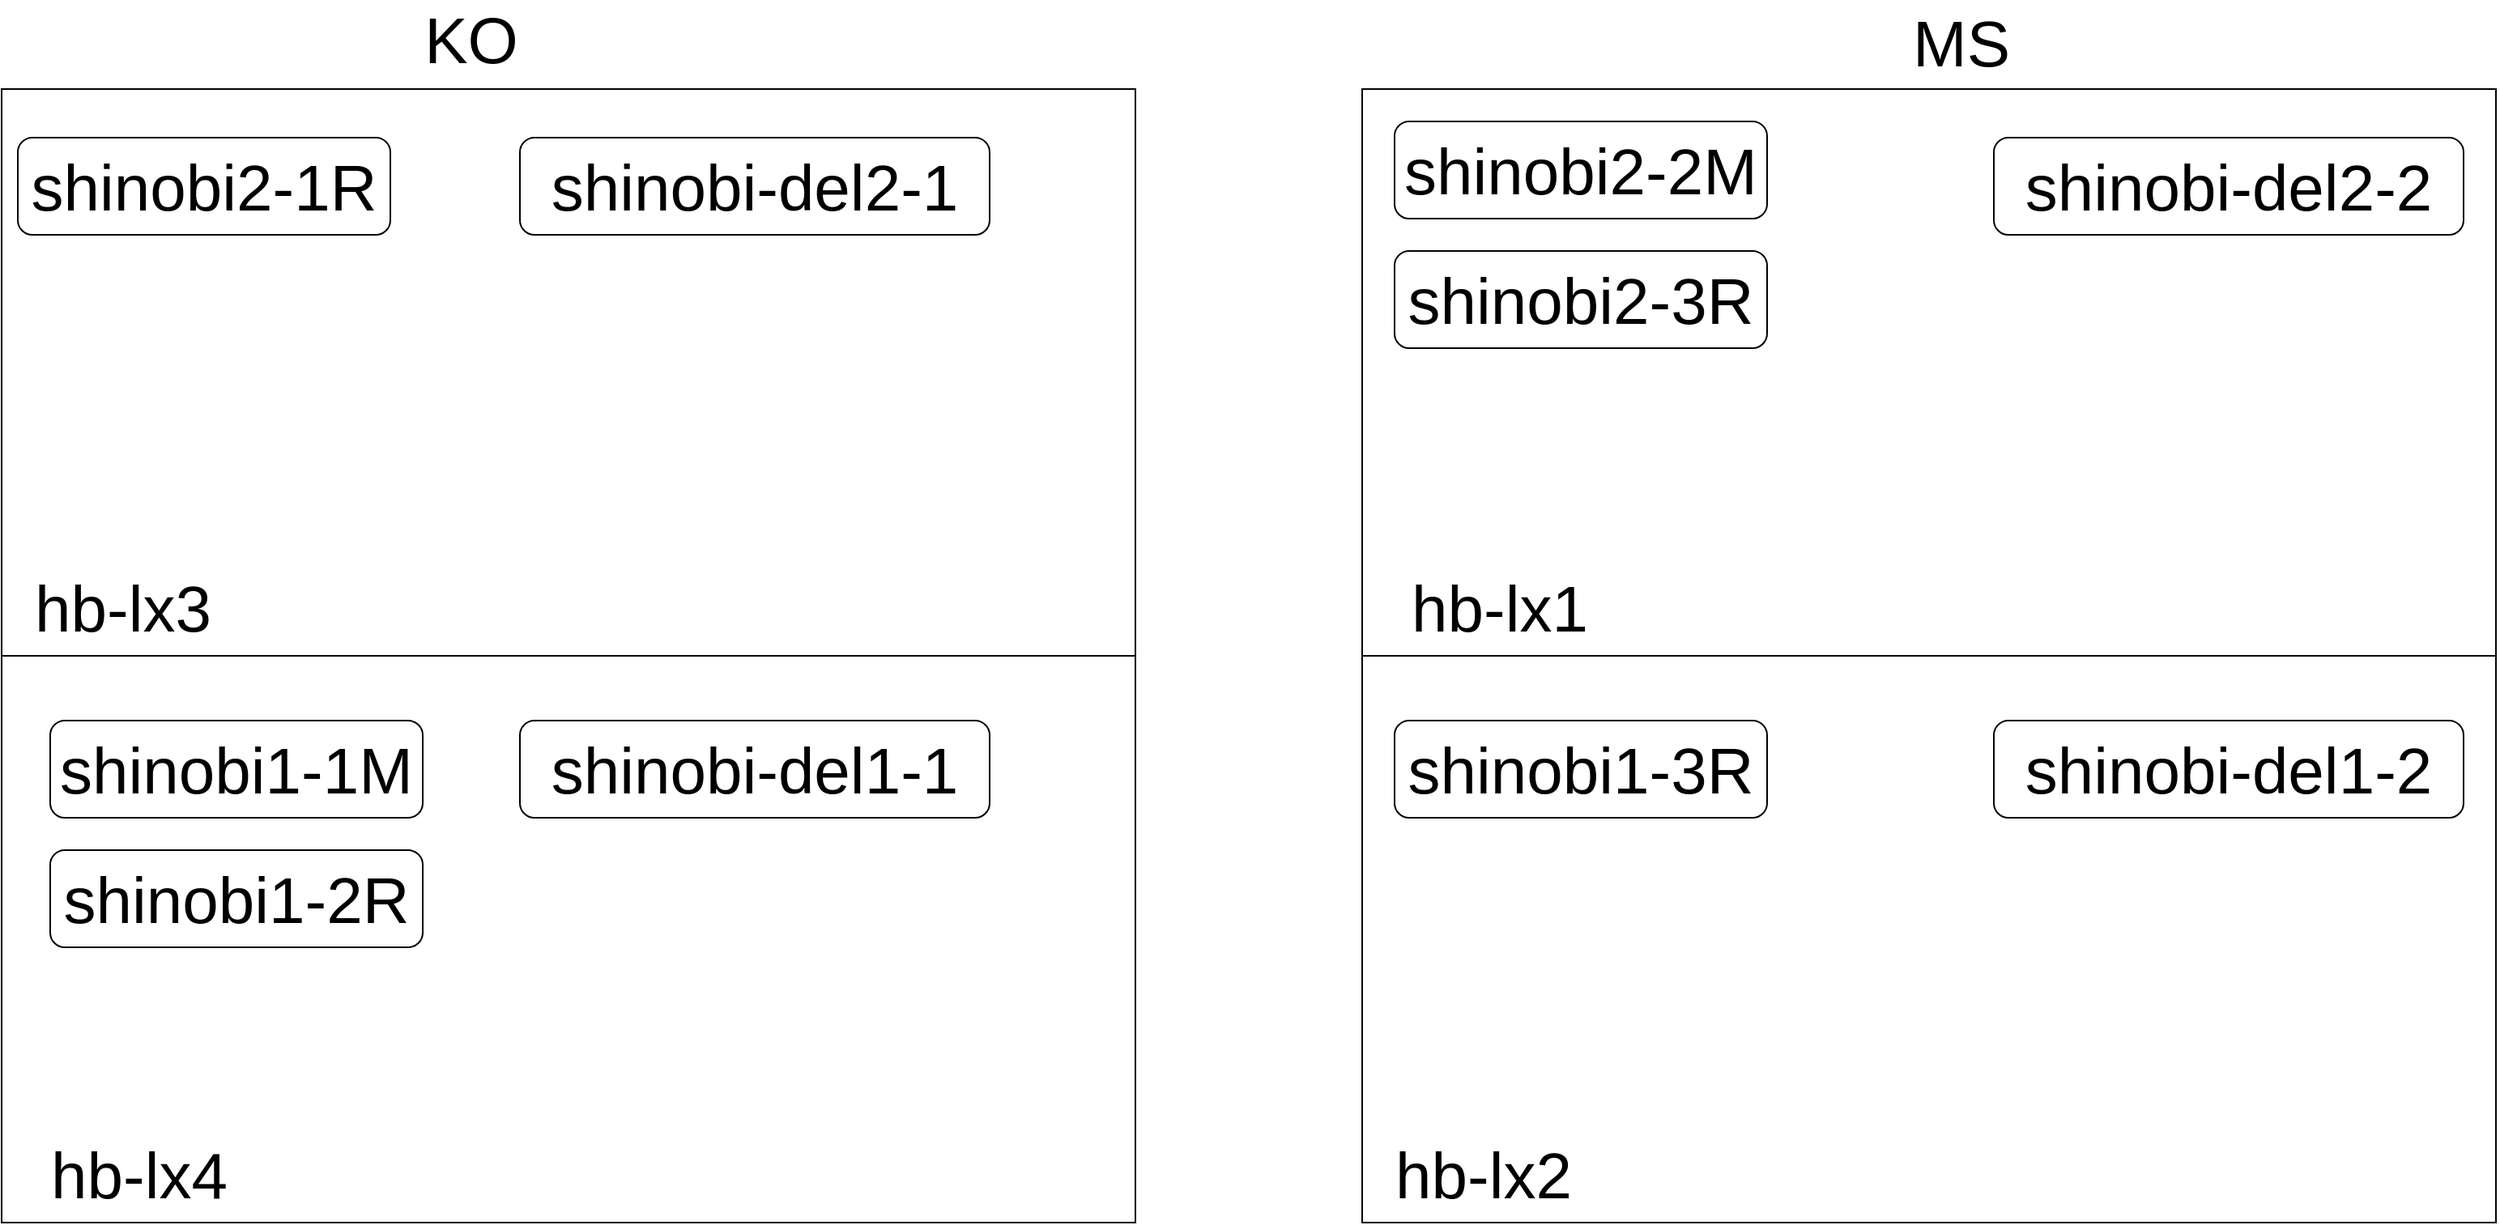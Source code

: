 <mxfile version="13.9.9" type="github"><diagram id="teORxTTrc4gUn9u1W9oS" name="Page-1"><mxGraphModel dx="2031" dy="1047" grid="1" gridSize="10" guides="1" tooltips="1" connect="1" arrows="1" fold="1" page="1" pageScale="1" pageWidth="1600" pageHeight="900" math="0" shadow="0"><root><mxCell id="0"/><mxCell id="1" parent="0"/><mxCell id="o_mVERUtVpRMqWfd1cyN-1" value="" style="whiteSpace=wrap;html=1;aspect=fixed;" vertex="1" parent="1"><mxGeometry x="870" y="60" width="700" height="700" as="geometry"/></mxCell><mxCell id="o_mVERUtVpRMqWfd1cyN-3" value="" style="whiteSpace=wrap;html=1;aspect=fixed;" vertex="1" parent="1"><mxGeometry x="30" y="60" width="700" height="700" as="geometry"/></mxCell><mxCell id="o_mVERUtVpRMqWfd1cyN-4" value="" style="endArrow=none;html=1;entryX=1;entryY=0.5;entryDx=0;entryDy=0;exitX=0;exitY=0.5;exitDx=0;exitDy=0;" edge="1" parent="1" source="o_mVERUtVpRMqWfd1cyN-3" target="o_mVERUtVpRMqWfd1cyN-3"><mxGeometry width="50" height="50" relative="1" as="geometry"><mxPoint x="870" y="490" as="sourcePoint"/><mxPoint x="790" y="420" as="targetPoint"/></mxGeometry></mxCell><mxCell id="o_mVERUtVpRMqWfd1cyN-5" value="KO" style="text;html=1;strokeColor=none;fillColor=none;align=center;verticalAlign=middle;whiteSpace=wrap;rounded=0;fontSize=40;" vertex="1" parent="1"><mxGeometry x="300" y="19" width="40" height="20" as="geometry"/></mxCell><mxCell id="o_mVERUtVpRMqWfd1cyN-9" value="MS" style="text;html=1;strokeColor=none;fillColor=none;align=center;verticalAlign=middle;whiteSpace=wrap;rounded=0;fontSize=40;" vertex="1" parent="1"><mxGeometry x="1220" y="21" width="40" height="20" as="geometry"/></mxCell><mxCell id="o_mVERUtVpRMqWfd1cyN-10" value="" style="endArrow=none;html=1;fontSize=40;exitX=0;exitY=0.5;exitDx=0;exitDy=0;entryX=1;entryY=0.5;entryDx=0;entryDy=0;" edge="1" parent="1" source="o_mVERUtVpRMqWfd1cyN-1" target="o_mVERUtVpRMqWfd1cyN-1"><mxGeometry width="50" height="50" relative="1" as="geometry"><mxPoint x="820" y="320" as="sourcePoint"/><mxPoint x="870" y="270" as="targetPoint"/></mxGeometry></mxCell><mxCell id="o_mVERUtVpRMqWfd1cyN-13" value="hb-lx4" style="text;html=1;strokeColor=none;fillColor=none;align=center;verticalAlign=middle;whiteSpace=wrap;rounded=0;fontSize=40;" vertex="1" parent="1"><mxGeometry x="50" y="720" width="130" height="20" as="geometry"/></mxCell><mxCell id="o_mVERUtVpRMqWfd1cyN-14" value="hb-lx3" style="text;html=1;strokeColor=none;fillColor=none;align=center;verticalAlign=middle;whiteSpace=wrap;rounded=0;fontSize=40;" vertex="1" parent="1"><mxGeometry x="40" y="370" width="130" height="20" as="geometry"/></mxCell><mxCell id="o_mVERUtVpRMqWfd1cyN-15" value="hb-lx1" style="text;html=1;strokeColor=none;fillColor=none;align=center;verticalAlign=middle;whiteSpace=wrap;rounded=0;fontSize=40;" vertex="1" parent="1"><mxGeometry x="890" y="370" width="130" height="20" as="geometry"/></mxCell><mxCell id="o_mVERUtVpRMqWfd1cyN-16" value="hb-lx2" style="text;html=1;strokeColor=none;fillColor=none;align=center;verticalAlign=middle;whiteSpace=wrap;rounded=0;fontSize=40;" vertex="1" parent="1"><mxGeometry x="880" y="720" width="130" height="20" as="geometry"/></mxCell><mxCell id="o_mVERUtVpRMqWfd1cyN-17" value="shinobi1-1M" style="rounded=1;whiteSpace=wrap;html=1;fontSize=40;" vertex="1" parent="1"><mxGeometry x="60" y="450" width="230" height="60" as="geometry"/></mxCell><mxCell id="o_mVERUtVpRMqWfd1cyN-18" value="shinobi1-2R" style="rounded=1;whiteSpace=wrap;html=1;fontSize=40;" vertex="1" parent="1"><mxGeometry x="60" y="530" width="230" height="60" as="geometry"/></mxCell><mxCell id="o_mVERUtVpRMqWfd1cyN-19" value="shinobi1-3R" style="rounded=1;whiteSpace=wrap;html=1;fontSize=40;" vertex="1" parent="1"><mxGeometry x="890" y="450" width="230" height="60" as="geometry"/></mxCell><mxCell id="o_mVERUtVpRMqWfd1cyN-20" value="shinobi2-2M" style="rounded=1;whiteSpace=wrap;html=1;fontSize=40;" vertex="1" parent="1"><mxGeometry x="890" y="80" width="230" height="60" as="geometry"/></mxCell><mxCell id="o_mVERUtVpRMqWfd1cyN-21" value="shinobi2-3R" style="rounded=1;whiteSpace=wrap;html=1;fontSize=40;" vertex="1" parent="1"><mxGeometry x="890" y="160" width="230" height="60" as="geometry"/></mxCell><mxCell id="o_mVERUtVpRMqWfd1cyN-22" value="shinobi2-1R" style="rounded=1;whiteSpace=wrap;html=1;fontSize=40;" vertex="1" parent="1"><mxGeometry x="40" y="90" width="230" height="60" as="geometry"/></mxCell><mxCell id="o_mVERUtVpRMqWfd1cyN-23" value="shinobi-del2-1" style="rounded=1;whiteSpace=wrap;html=1;fontSize=40;" vertex="1" parent="1"><mxGeometry x="350" y="90" width="290" height="60" as="geometry"/></mxCell><mxCell id="o_mVERUtVpRMqWfd1cyN-24" value="shinobi-del2-2" style="rounded=1;whiteSpace=wrap;html=1;fontSize=40;" vertex="1" parent="1"><mxGeometry x="1260" y="90" width="290" height="60" as="geometry"/></mxCell><mxCell id="o_mVERUtVpRMqWfd1cyN-25" value="shinobi-del1-1" style="rounded=1;whiteSpace=wrap;html=1;fontSize=40;" vertex="1" parent="1"><mxGeometry x="350" y="450" width="290" height="60" as="geometry"/></mxCell><mxCell id="o_mVERUtVpRMqWfd1cyN-26" value="shinobi-del1-2" style="rounded=1;whiteSpace=wrap;html=1;fontSize=40;" vertex="1" parent="1"><mxGeometry x="1260" y="450" width="290" height="60" as="geometry"/></mxCell></root></mxGraphModel></diagram></mxfile>